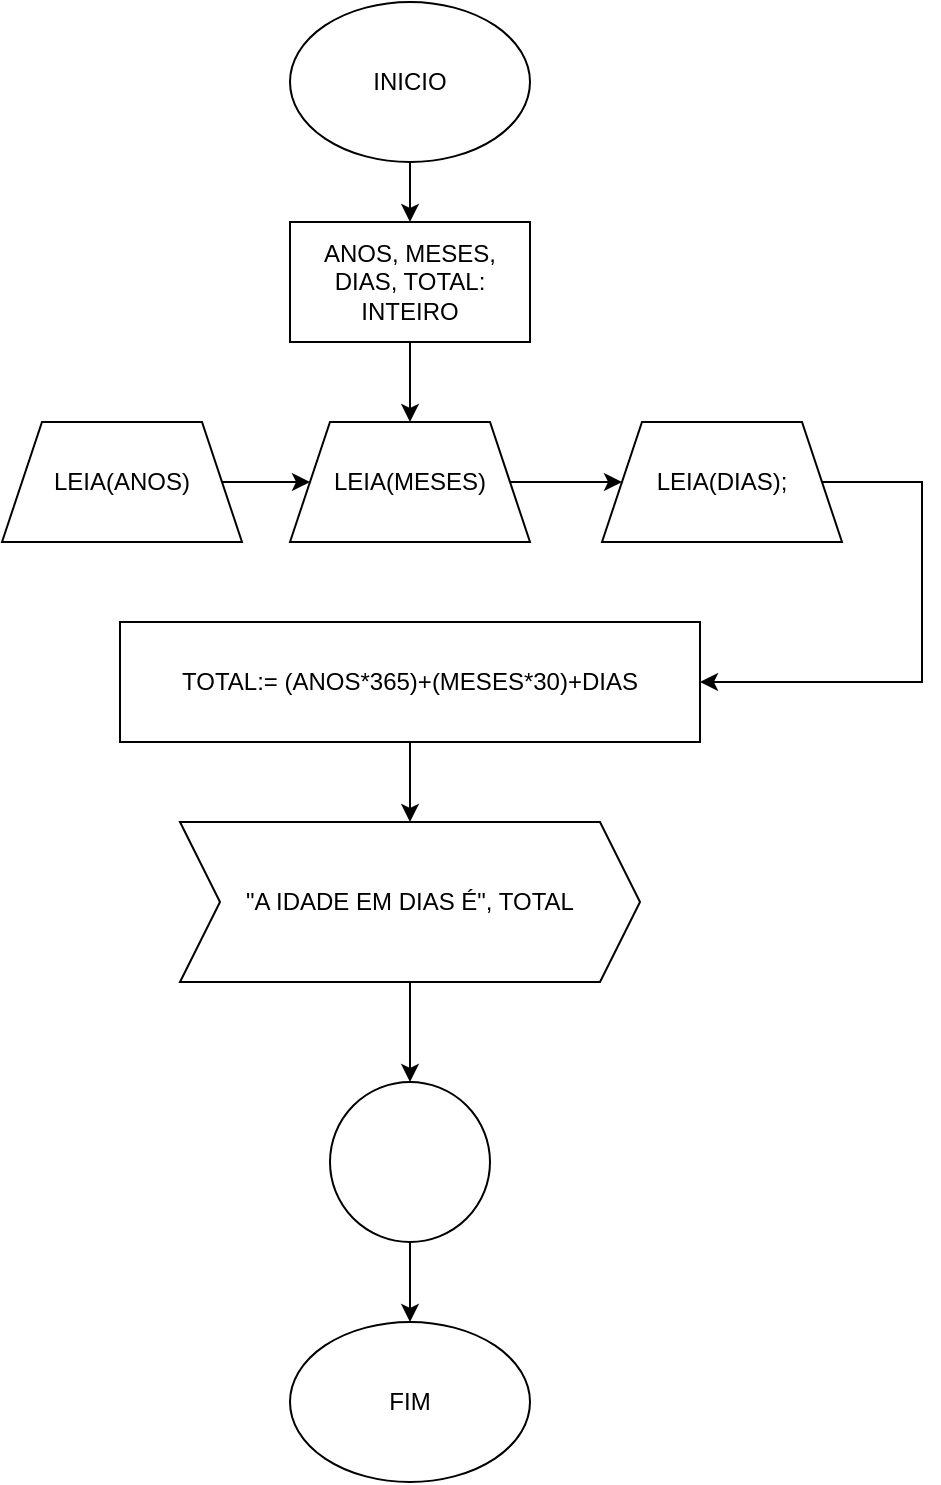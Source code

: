 <mxfile version="15.7.0" type="device"><diagram id="Z9Oxy01EsN2outo47uaT" name="Page-1"><mxGraphModel dx="1422" dy="754" grid="1" gridSize="10" guides="1" tooltips="1" connect="1" arrows="1" fold="1" page="1" pageScale="1" pageWidth="827" pageHeight="1169" math="0" shadow="0"><root><mxCell id="0"/><mxCell id="1" parent="0"/><mxCell id="9nWCYOO2Wa4FzHQm5pTO-9" style="edgeStyle=orthogonalEdgeStyle;rounded=0;orthogonalLoop=1;jettySize=auto;html=1;entryX=0.5;entryY=0;entryDx=0;entryDy=0;" edge="1" parent="1" source="9nWCYOO2Wa4FzHQm5pTO-1" target="9nWCYOO2Wa4FzHQm5pTO-2"><mxGeometry relative="1" as="geometry"/></mxCell><mxCell id="9nWCYOO2Wa4FzHQm5pTO-1" value="INICIO" style="ellipse;whiteSpace=wrap;html=1;" vertex="1" parent="1"><mxGeometry x="354" y="20" width="120" height="80" as="geometry"/></mxCell><mxCell id="9nWCYOO2Wa4FzHQm5pTO-10" style="edgeStyle=orthogonalEdgeStyle;rounded=0;orthogonalLoop=1;jettySize=auto;html=1;entryX=0.5;entryY=0;entryDx=0;entryDy=0;" edge="1" parent="1" source="9nWCYOO2Wa4FzHQm5pTO-2" target="9nWCYOO2Wa4FzHQm5pTO-3"><mxGeometry relative="1" as="geometry"/></mxCell><mxCell id="9nWCYOO2Wa4FzHQm5pTO-2" value="ANOS, MESES, DIAS, TOTAL: INTEIRO" style="rounded=0;whiteSpace=wrap;html=1;" vertex="1" parent="1"><mxGeometry x="354" y="130" width="120" height="60" as="geometry"/></mxCell><mxCell id="9nWCYOO2Wa4FzHQm5pTO-18" style="edgeStyle=orthogonalEdgeStyle;rounded=0;orthogonalLoop=1;jettySize=auto;html=1;entryX=0;entryY=0.5;entryDx=0;entryDy=0;" edge="1" parent="1" source="9nWCYOO2Wa4FzHQm5pTO-3" target="9nWCYOO2Wa4FzHQm5pTO-16"><mxGeometry relative="1" as="geometry"/></mxCell><mxCell id="9nWCYOO2Wa4FzHQm5pTO-3" value="LEIA(MESES)" style="shape=trapezoid;perimeter=trapezoidPerimeter;whiteSpace=wrap;html=1;fixedSize=1;" vertex="1" parent="1"><mxGeometry x="354" y="230" width="120" height="60" as="geometry"/></mxCell><mxCell id="9nWCYOO2Wa4FzHQm5pTO-12" style="edgeStyle=orthogonalEdgeStyle;rounded=0;orthogonalLoop=1;jettySize=auto;html=1;entryX=0.5;entryY=0;entryDx=0;entryDy=0;" edge="1" parent="1" source="9nWCYOO2Wa4FzHQm5pTO-5" target="9nWCYOO2Wa4FzHQm5pTO-6"><mxGeometry relative="1" as="geometry"/></mxCell><mxCell id="9nWCYOO2Wa4FzHQm5pTO-5" value="&lt;span&gt;TOTAL:= (ANOS*365)+(MESES*30)+DIAS&lt;/span&gt;" style="rounded=0;whiteSpace=wrap;html=1;" vertex="1" parent="1"><mxGeometry x="269" y="330" width="290" height="60" as="geometry"/></mxCell><mxCell id="9nWCYOO2Wa4FzHQm5pTO-13" style="edgeStyle=orthogonalEdgeStyle;rounded=0;orthogonalLoop=1;jettySize=auto;html=1;entryX=0.5;entryY=0;entryDx=0;entryDy=0;" edge="1" parent="1" source="9nWCYOO2Wa4FzHQm5pTO-6" target="9nWCYOO2Wa4FzHQm5pTO-7"><mxGeometry relative="1" as="geometry"/></mxCell><mxCell id="9nWCYOO2Wa4FzHQm5pTO-6" value="&quot;A IDADE EM DIAS É&quot;, TOTAL" style="shape=step;perimeter=stepPerimeter;whiteSpace=wrap;html=1;fixedSize=1;" vertex="1" parent="1"><mxGeometry x="299" y="430" width="230" height="80" as="geometry"/></mxCell><mxCell id="9nWCYOO2Wa4FzHQm5pTO-14" style="edgeStyle=orthogonalEdgeStyle;rounded=0;orthogonalLoop=1;jettySize=auto;html=1;entryX=0.5;entryY=0;entryDx=0;entryDy=0;" edge="1" parent="1" source="9nWCYOO2Wa4FzHQm5pTO-7" target="9nWCYOO2Wa4FzHQm5pTO-8"><mxGeometry relative="1" as="geometry"/></mxCell><mxCell id="9nWCYOO2Wa4FzHQm5pTO-7" value="" style="ellipse;whiteSpace=wrap;html=1;aspect=fixed;" vertex="1" parent="1"><mxGeometry x="374" y="560" width="80" height="80" as="geometry"/></mxCell><mxCell id="9nWCYOO2Wa4FzHQm5pTO-8" value="FIM" style="ellipse;whiteSpace=wrap;html=1;" vertex="1" parent="1"><mxGeometry x="354" y="680" width="120" height="80" as="geometry"/></mxCell><mxCell id="9nWCYOO2Wa4FzHQm5pTO-17" style="edgeStyle=orthogonalEdgeStyle;rounded=0;orthogonalLoop=1;jettySize=auto;html=1;entryX=0;entryY=0.5;entryDx=0;entryDy=0;" edge="1" parent="1" source="9nWCYOO2Wa4FzHQm5pTO-15" target="9nWCYOO2Wa4FzHQm5pTO-3"><mxGeometry relative="1" as="geometry"/></mxCell><mxCell id="9nWCYOO2Wa4FzHQm5pTO-15" value="LEIA(ANOS)" style="shape=trapezoid;perimeter=trapezoidPerimeter;whiteSpace=wrap;html=1;fixedSize=1;" vertex="1" parent="1"><mxGeometry x="210" y="230" width="120" height="60" as="geometry"/></mxCell><mxCell id="9nWCYOO2Wa4FzHQm5pTO-19" style="edgeStyle=orthogonalEdgeStyle;rounded=0;orthogonalLoop=1;jettySize=auto;html=1;entryX=1;entryY=0.5;entryDx=0;entryDy=0;exitX=1;exitY=0.5;exitDx=0;exitDy=0;" edge="1" parent="1" source="9nWCYOO2Wa4FzHQm5pTO-16" target="9nWCYOO2Wa4FzHQm5pTO-5"><mxGeometry relative="1" as="geometry"><Array as="points"><mxPoint x="670" y="260"/><mxPoint x="670" y="360"/></Array></mxGeometry></mxCell><mxCell id="9nWCYOO2Wa4FzHQm5pTO-16" value="LEIA(DIAS);" style="shape=trapezoid;perimeter=trapezoidPerimeter;whiteSpace=wrap;html=1;fixedSize=1;" vertex="1" parent="1"><mxGeometry x="510" y="230" width="120" height="60" as="geometry"/></mxCell></root></mxGraphModel></diagram></mxfile>